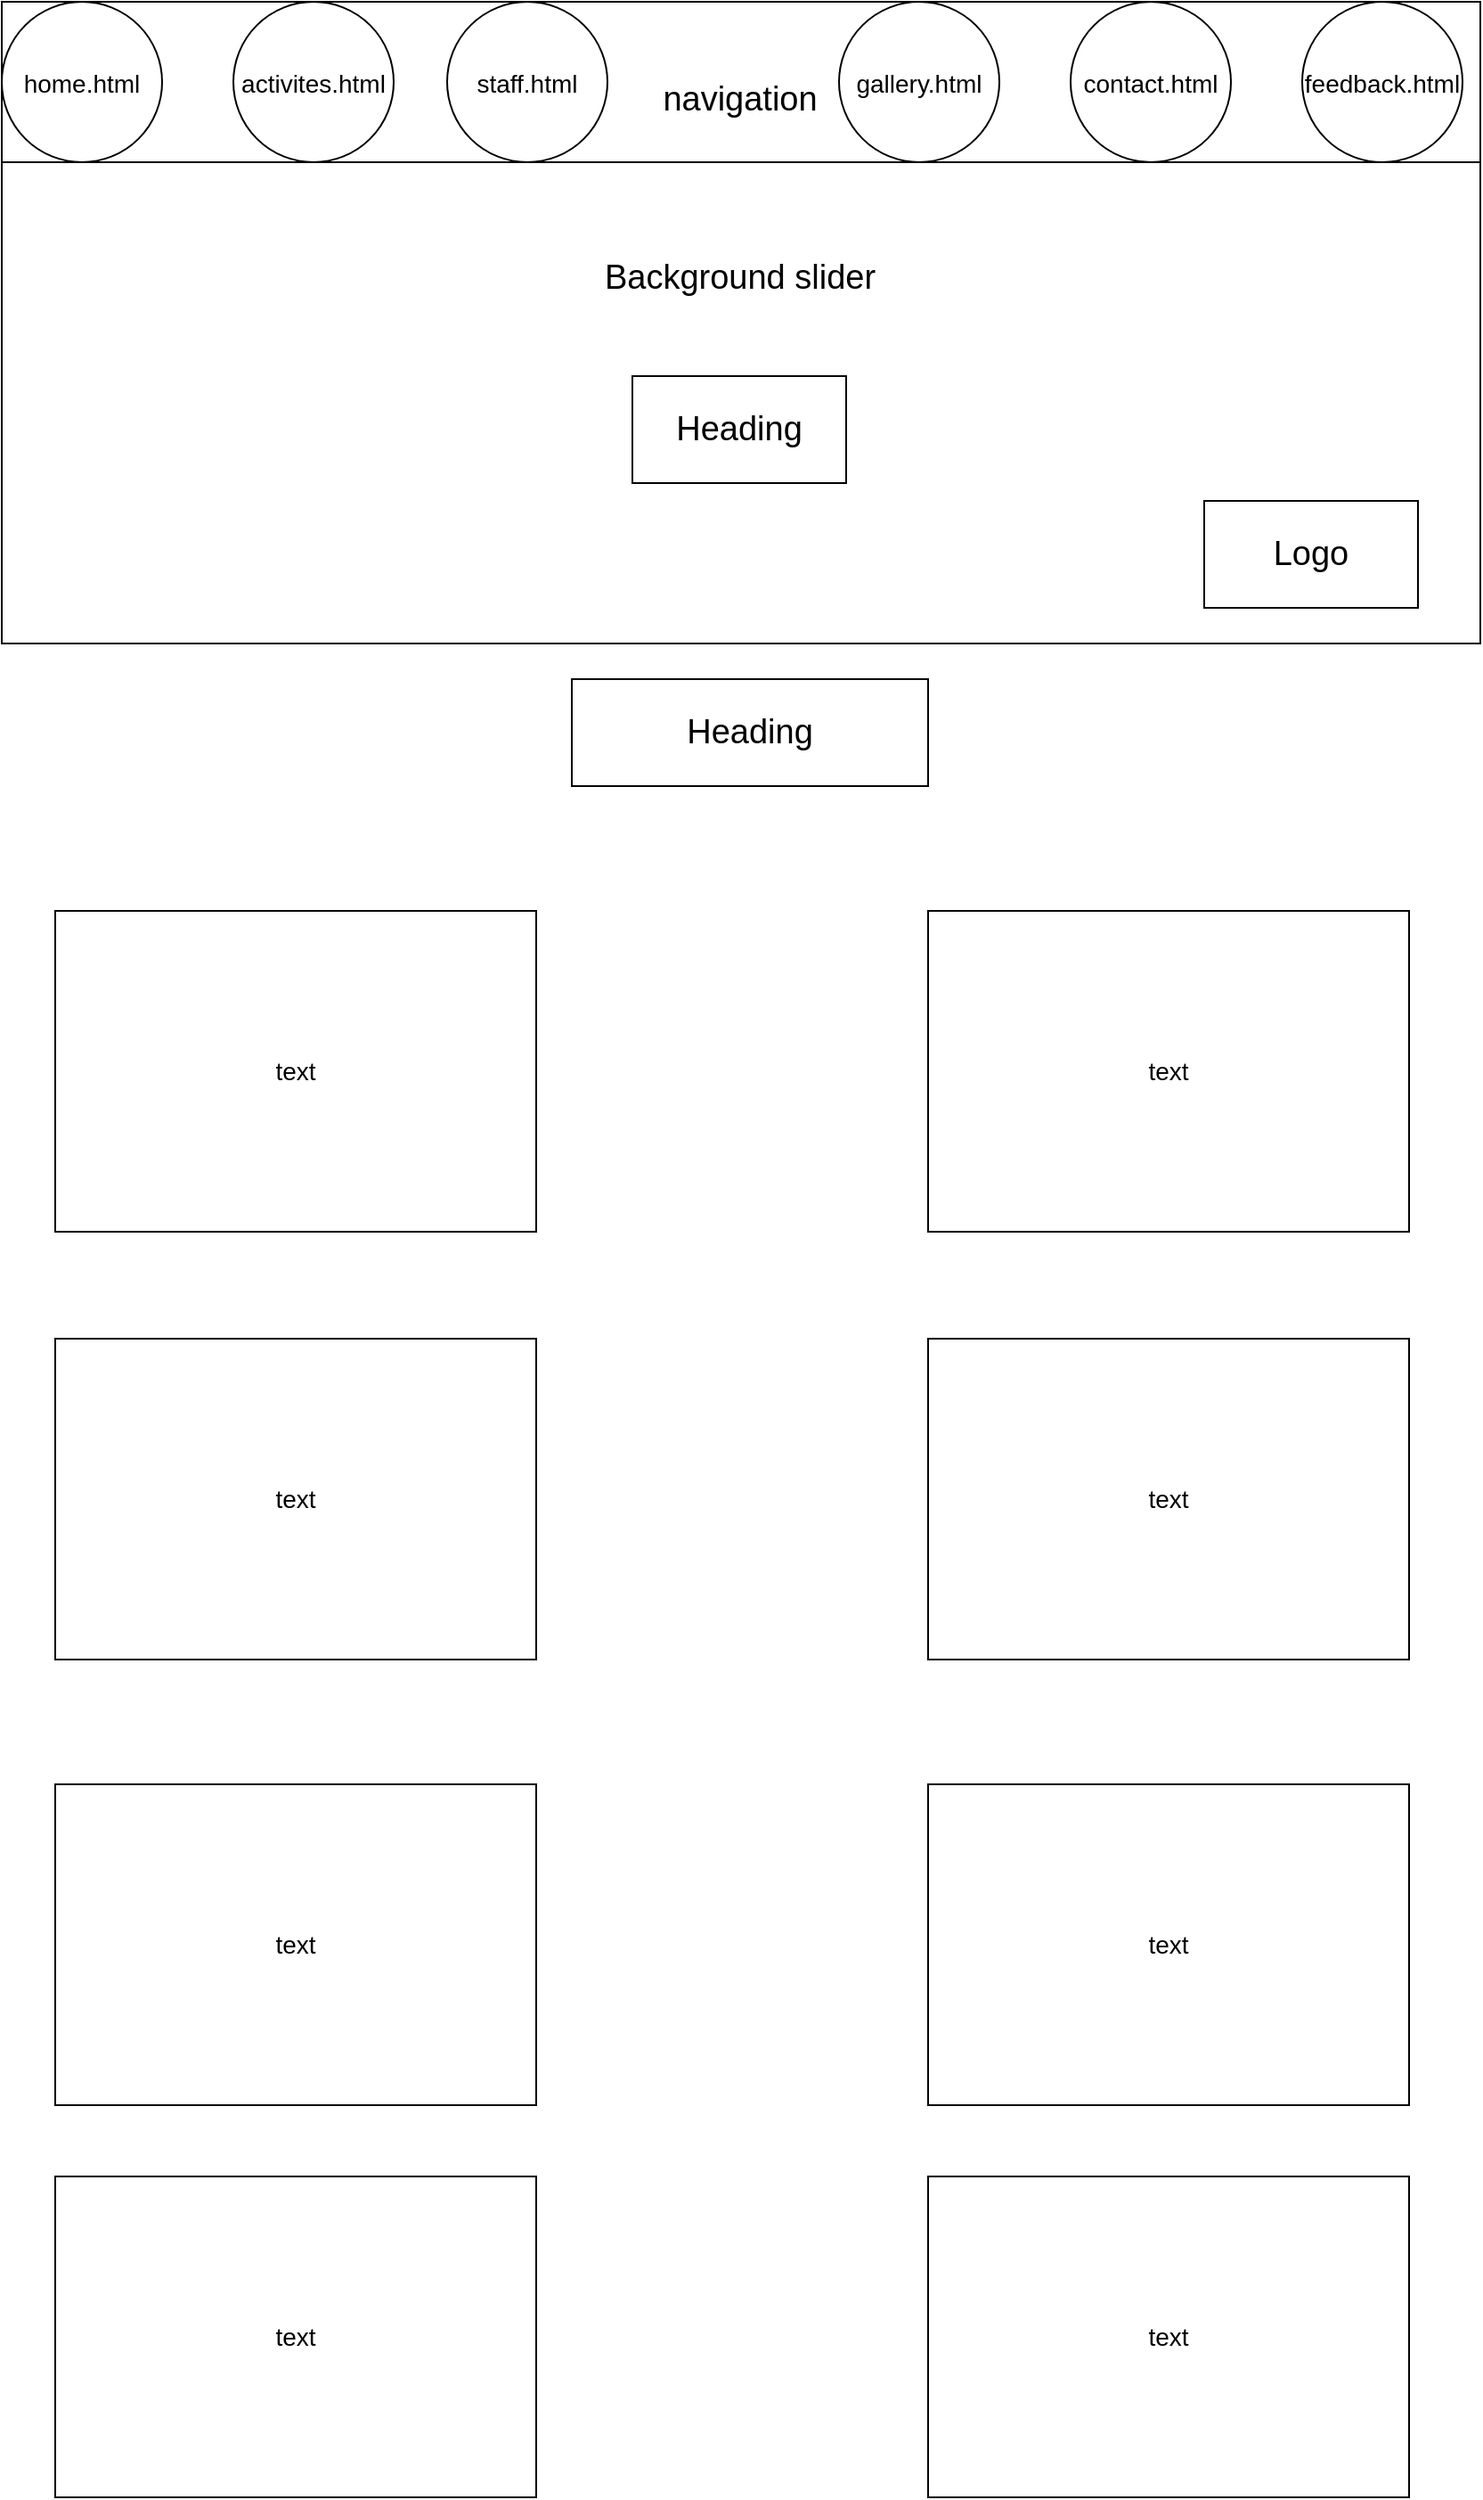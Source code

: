 <mxfile version="17.2.4" type="device"><diagram id="C5RBs43oDa-KdzZeNtuy" name="Page-1"><mxGraphModel dx="2249" dy="4212" grid="1" gridSize="10" guides="1" tooltips="1" connect="1" arrows="1" fold="1" page="1" pageScale="1" pageWidth="827" pageHeight="1169" math="0" shadow="0"><root><mxCell id="WIyWlLk6GJQsqaUBKTNV-0"/><mxCell id="WIyWlLk6GJQsqaUBKTNV-1" parent="WIyWlLk6GJQsqaUBKTNV-0"/><mxCell id="8-tYj_rFMcN3LkzUVkWV-0" value="" style="rounded=0;whiteSpace=wrap;html=1;" parent="WIyWlLk6GJQsqaUBKTNV-1" vertex="1"><mxGeometry x="-510" y="-2650" width="830" height="90" as="geometry"/></mxCell><mxCell id="8-tYj_rFMcN3LkzUVkWV-1" value="" style="rounded=0;whiteSpace=wrap;html=1;fontSize=19;" parent="WIyWlLk6GJQsqaUBKTNV-1" vertex="1"><mxGeometry x="-510" y="-2560" width="830" height="270" as="geometry"/></mxCell><mxCell id="8-tYj_rFMcN3LkzUVkWV-3" value="Heading" style="rounded=0;whiteSpace=wrap;html=1;fontSize=19;" parent="WIyWlLk6GJQsqaUBKTNV-1" vertex="1"><mxGeometry x="-156" y="-2440" width="120" height="60" as="geometry"/></mxCell><mxCell id="8-tYj_rFMcN3LkzUVkWV-6" value="Background slider" style="text;html=1;resizable=0;autosize=1;align=center;verticalAlign=middle;points=[];fillColor=none;strokeColor=none;rounded=0;fontSize=19;" parent="WIyWlLk6GJQsqaUBKTNV-1" vertex="1"><mxGeometry x="-181" y="-2510" width="170" height="30" as="geometry"/></mxCell><mxCell id="8-tYj_rFMcN3LkzUVkWV-10" value="Logo" style="rounded=0;whiteSpace=wrap;html=1;fontSize=19;" parent="WIyWlLk6GJQsqaUBKTNV-1" vertex="1"><mxGeometry x="165" y="-2370" width="120" height="60" as="geometry"/></mxCell><mxCell id="8-tYj_rFMcN3LkzUVkWV-11" value="&lt;font style=&quot;font-size: 14px&quot;&gt;home.html&lt;/font&gt;" style="ellipse;whiteSpace=wrap;html=1;aspect=fixed;fontSize=19;" parent="WIyWlLk6GJQsqaUBKTNV-1" vertex="1"><mxGeometry x="-510" y="-2650" width="90" height="90" as="geometry"/></mxCell><mxCell id="8-tYj_rFMcN3LkzUVkWV-17" value="Heading" style="rounded=0;whiteSpace=wrap;html=1;fontSize=19;" parent="WIyWlLk6GJQsqaUBKTNV-1" vertex="1"><mxGeometry x="-190" y="-2270" width="200" height="60" as="geometry"/></mxCell><mxCell id="8-tYj_rFMcN3LkzUVkWV-24" value="navigation" style="text;html=1;resizable=0;autosize=1;align=center;verticalAlign=middle;points=[];fillColor=none;strokeColor=none;rounded=0;fontSize=19;" parent="WIyWlLk6GJQsqaUBKTNV-1" vertex="1"><mxGeometry x="-146.5" y="-2610" width="100" height="30" as="geometry"/></mxCell><mxCell id="8-tYj_rFMcN3LkzUVkWV-32" value="&lt;font style=&quot;font-size: 14px&quot;&gt;activites.html&lt;/font&gt;" style="ellipse;whiteSpace=wrap;html=1;aspect=fixed;fontSize=19;" parent="WIyWlLk6GJQsqaUBKTNV-1" vertex="1"><mxGeometry x="-380" y="-2650" width="90" height="90" as="geometry"/></mxCell><mxCell id="8-tYj_rFMcN3LkzUVkWV-33" value="&lt;font style=&quot;font-size: 14px&quot;&gt;staff.html&lt;/font&gt;" style="ellipse;whiteSpace=wrap;html=1;aspect=fixed;fontSize=19;" parent="WIyWlLk6GJQsqaUBKTNV-1" vertex="1"><mxGeometry x="-260" y="-2650" width="90" height="90" as="geometry"/></mxCell><mxCell id="8-tYj_rFMcN3LkzUVkWV-34" value="&lt;font style=&quot;font-size: 14px&quot;&gt;gallery.html&lt;/font&gt;" style="ellipse;whiteSpace=wrap;html=1;aspect=fixed;fontSize=19;" parent="WIyWlLk6GJQsqaUBKTNV-1" vertex="1"><mxGeometry x="-40" y="-2650" width="90" height="90" as="geometry"/></mxCell><mxCell id="8-tYj_rFMcN3LkzUVkWV-35" value="&lt;font style=&quot;font-size: 14px&quot;&gt;contact.html&lt;/font&gt;" style="ellipse;whiteSpace=wrap;html=1;aspect=fixed;fontSize=19;" parent="WIyWlLk6GJQsqaUBKTNV-1" vertex="1"><mxGeometry x="90" y="-2650" width="90" height="90" as="geometry"/></mxCell><mxCell id="8-tYj_rFMcN3LkzUVkWV-36" value="&lt;font style=&quot;font-size: 14px&quot;&gt;feedback.html&lt;/font&gt;" style="ellipse;whiteSpace=wrap;html=1;aspect=fixed;fontSize=19;" parent="WIyWlLk6GJQsqaUBKTNV-1" vertex="1"><mxGeometry x="220" y="-2650" width="90" height="90" as="geometry"/></mxCell><mxCell id="8-tYj_rFMcN3LkzUVkWV-53" value="text" style="rounded=0;whiteSpace=wrap;html=1;fontSize=14;" parent="WIyWlLk6GJQsqaUBKTNV-1" vertex="1"><mxGeometry x="-480" y="-2140" width="270" height="180" as="geometry"/></mxCell><mxCell id="R8kO08ZzFJtLr3dN7pnl-2" value="text" style="rounded=0;whiteSpace=wrap;html=1;fontSize=14;" vertex="1" parent="WIyWlLk6GJQsqaUBKTNV-1"><mxGeometry x="10" y="-2140" width="270" height="180" as="geometry"/></mxCell><mxCell id="R8kO08ZzFJtLr3dN7pnl-3" value="text" style="rounded=0;whiteSpace=wrap;html=1;fontSize=14;" vertex="1" parent="WIyWlLk6GJQsqaUBKTNV-1"><mxGeometry x="-480" y="-1900" width="270" height="180" as="geometry"/></mxCell><mxCell id="R8kO08ZzFJtLr3dN7pnl-4" value="text" style="rounded=0;whiteSpace=wrap;html=1;fontSize=14;" vertex="1" parent="WIyWlLk6GJQsqaUBKTNV-1"><mxGeometry x="10" y="-1900" width="270" height="180" as="geometry"/></mxCell><mxCell id="R8kO08ZzFJtLr3dN7pnl-5" value="text" style="rounded=0;whiteSpace=wrap;html=1;fontSize=14;" vertex="1" parent="WIyWlLk6GJQsqaUBKTNV-1"><mxGeometry x="-480" y="-1650" width="270" height="180" as="geometry"/></mxCell><mxCell id="R8kO08ZzFJtLr3dN7pnl-6" value="text" style="rounded=0;whiteSpace=wrap;html=1;fontSize=14;" vertex="1" parent="WIyWlLk6GJQsqaUBKTNV-1"><mxGeometry x="10" y="-1650" width="270" height="180" as="geometry"/></mxCell><mxCell id="R8kO08ZzFJtLr3dN7pnl-7" value="text" style="rounded=0;whiteSpace=wrap;html=1;fontSize=14;" vertex="1" parent="WIyWlLk6GJQsqaUBKTNV-1"><mxGeometry x="-480" y="-1430" width="270" height="180" as="geometry"/></mxCell><mxCell id="R8kO08ZzFJtLr3dN7pnl-8" value="text" style="rounded=0;whiteSpace=wrap;html=1;fontSize=14;" vertex="1" parent="WIyWlLk6GJQsqaUBKTNV-1"><mxGeometry x="10" y="-1430" width="270" height="180" as="geometry"/></mxCell></root></mxGraphModel></diagram></mxfile>